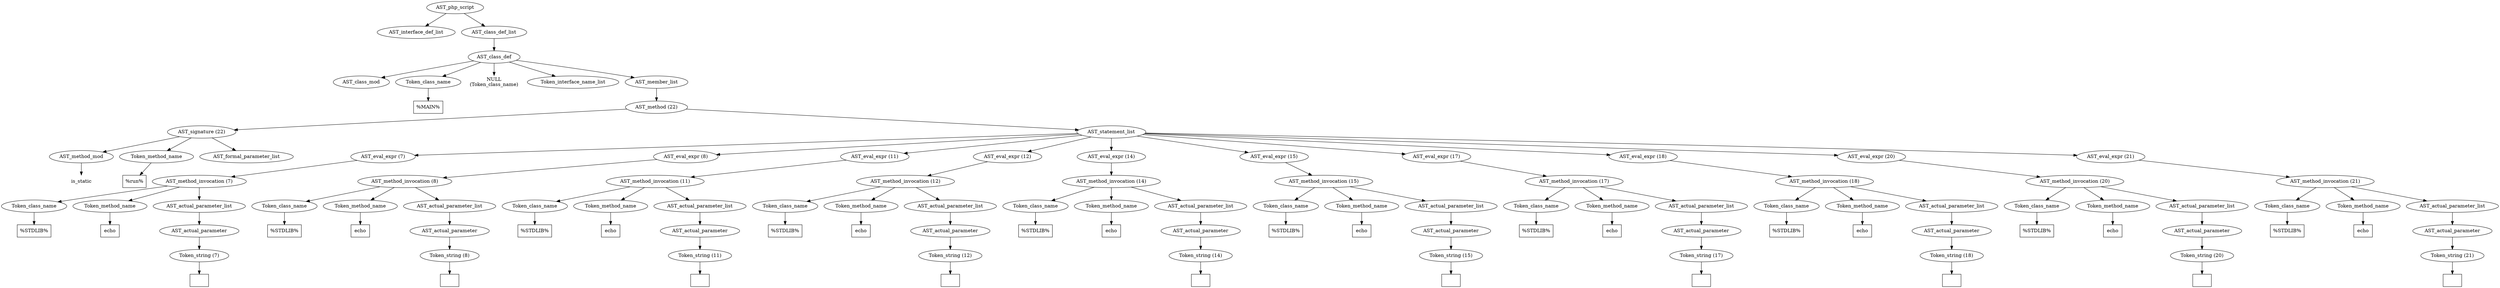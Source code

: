 /*
 * AST in dot format generated by phc -- the PHP compiler
 */

digraph AST {
node_0 [label="AST_php_script"];
node_1 [label="AST_interface_def_list"];
node_2 [label="AST_class_def_list"];
node_3 [label="AST_class_def"];
node_4 [label="AST_class_mod"];
node_5 [label="Token_class_name"];
node_6 [label="%MAIN%", shape=box]
node_5 -> node_6;
node_7 [label="NULL\n(Token_class_name)", shape=plaintext]
node_8 [label="Token_interface_name_list"];
node_9 [label="AST_member_list"];
node_10 [label="AST_method (22)"];
node_11 [label="AST_signature (22)"];
node_12 [label="AST_method_mod"];
node_13 [label="is_static", shape=plaintext]
node_12 -> node_13;
node_14 [label="Token_method_name"];
node_15 [label="%run%", shape=box]
node_14 -> node_15;
node_16 [label="AST_formal_parameter_list"];
node_11 -> node_16;
node_11 -> node_14;
node_11 -> node_12;
node_17 [label="AST_statement_list"];
node_18 [label="AST_eval_expr (7)"];
node_19 [label="AST_method_invocation (7)"];
node_20 [label="Token_class_name"];
node_21 [label="%STDLIB%", shape=box]
node_20 -> node_21;
node_22 [label="Token_method_name"];
node_23 [label="echo", shape=box]
node_22 -> node_23;
node_24 [label="AST_actual_parameter_list"];
node_25 [label="AST_actual_parameter"];
node_26 [label="Token_string (7)"];
node_27 [label="", shape=box]
node_26 -> node_27;
node_25 -> node_26;
node_24 -> node_25;
node_19 -> node_24;
node_19 -> node_22;
node_19 -> node_20;
node_18 -> node_19;
node_28 [label="AST_eval_expr (8)"];
node_29 [label="AST_method_invocation (8)"];
node_30 [label="Token_class_name"];
node_31 [label="%STDLIB%", shape=box]
node_30 -> node_31;
node_32 [label="Token_method_name"];
node_33 [label="echo", shape=box]
node_32 -> node_33;
node_34 [label="AST_actual_parameter_list"];
node_35 [label="AST_actual_parameter"];
node_36 [label="Token_string (8)"];
node_37 [label="", shape=box]
node_36 -> node_37;
node_35 -> node_36;
node_34 -> node_35;
node_29 -> node_34;
node_29 -> node_32;
node_29 -> node_30;
node_28 -> node_29;
node_38 [label="AST_eval_expr (11)"];
node_39 [label="AST_method_invocation (11)"];
node_40 [label="Token_class_name"];
node_41 [label="%STDLIB%", shape=box]
node_40 -> node_41;
node_42 [label="Token_method_name"];
node_43 [label="echo", shape=box]
node_42 -> node_43;
node_44 [label="AST_actual_parameter_list"];
node_45 [label="AST_actual_parameter"];
node_46 [label="Token_string (11)"];
node_47 [label=" ", shape=box]
node_46 -> node_47;
node_45 -> node_46;
node_44 -> node_45;
node_39 -> node_44;
node_39 -> node_42;
node_39 -> node_40;
node_38 -> node_39;
node_48 [label="AST_eval_expr (12)"];
node_49 [label="AST_method_invocation (12)"];
node_50 [label="Token_class_name"];
node_51 [label="%STDLIB%", shape=box]
node_50 -> node_51;
node_52 [label="Token_method_name"];
node_53 [label="echo", shape=box]
node_52 -> node_53;
node_54 [label="AST_actual_parameter_list"];
node_55 [label="AST_actual_parameter"];
node_56 [label="Token_string (12)"];
node_57 [label=" ", shape=box]
node_56 -> node_57;
node_55 -> node_56;
node_54 -> node_55;
node_49 -> node_54;
node_49 -> node_52;
node_49 -> node_50;
node_48 -> node_49;
node_58 [label="AST_eval_expr (14)"];
node_59 [label="AST_method_invocation (14)"];
node_60 [label="Token_class_name"];
node_61 [label="%STDLIB%", shape=box]
node_60 -> node_61;
node_62 [label="Token_method_name"];
node_63 [label="echo", shape=box]
node_62 -> node_63;
node_64 [label="AST_actual_parameter_list"];
node_65 [label="AST_actual_parameter"];
node_66 [label="Token_string (14)"];
node_67 [label=" ", shape=box]
node_66 -> node_67;
node_65 -> node_66;
node_64 -> node_65;
node_59 -> node_64;
node_59 -> node_62;
node_59 -> node_60;
node_58 -> node_59;
node_68 [label="AST_eval_expr (15)"];
node_69 [label="AST_method_invocation (15)"];
node_70 [label="Token_class_name"];
node_71 [label="%STDLIB%", shape=box]
node_70 -> node_71;
node_72 [label="Token_method_name"];
node_73 [label="echo", shape=box]
node_72 -> node_73;
node_74 [label="AST_actual_parameter_list"];
node_75 [label="AST_actual_parameter"];
node_76 [label="Token_string (15)"];
node_77 [label=" ", shape=box]
node_76 -> node_77;
node_75 -> node_76;
node_74 -> node_75;
node_69 -> node_74;
node_69 -> node_72;
node_69 -> node_70;
node_68 -> node_69;
node_78 [label="AST_eval_expr (17)"];
node_79 [label="AST_method_invocation (17)"];
node_80 [label="Token_class_name"];
node_81 [label="%STDLIB%", shape=box]
node_80 -> node_81;
node_82 [label="Token_method_name"];
node_83 [label="echo", shape=box]
node_82 -> node_83;
node_84 [label="AST_actual_parameter_list"];
node_85 [label="AST_actual_parameter"];
node_86 [label="Token_string (17)"];
node_87 [label=" ", shape=box]
node_86 -> node_87;
node_85 -> node_86;
node_84 -> node_85;
node_79 -> node_84;
node_79 -> node_82;
node_79 -> node_80;
node_78 -> node_79;
node_88 [label="AST_eval_expr (18)"];
node_89 [label="AST_method_invocation (18)"];
node_90 [label="Token_class_name"];
node_91 [label="%STDLIB%", shape=box]
node_90 -> node_91;
node_92 [label="Token_method_name"];
node_93 [label="echo", shape=box]
node_92 -> node_93;
node_94 [label="AST_actual_parameter_list"];
node_95 [label="AST_actual_parameter"];
node_96 [label="Token_string (18)"];
node_97 [label=" ", shape=box]
node_96 -> node_97;
node_95 -> node_96;
node_94 -> node_95;
node_89 -> node_94;
node_89 -> node_92;
node_89 -> node_90;
node_88 -> node_89;
node_98 [label="AST_eval_expr (20)"];
node_99 [label="AST_method_invocation (20)"];
node_100 [label="Token_class_name"];
node_101 [label="%STDLIB%", shape=box]
node_100 -> node_101;
node_102 [label="Token_method_name"];
node_103 [label="echo", shape=box]
node_102 -> node_103;
node_104 [label="AST_actual_parameter_list"];
node_105 [label="AST_actual_parameter"];
node_106 [label="Token_string (20)"];
node_107 [label=" ", shape=box]
node_106 -> node_107;
node_105 -> node_106;
node_104 -> node_105;
node_99 -> node_104;
node_99 -> node_102;
node_99 -> node_100;
node_98 -> node_99;
node_108 [label="AST_eval_expr (21)"];
node_109 [label="AST_method_invocation (21)"];
node_110 [label="Token_class_name"];
node_111 [label="%STDLIB%", shape=box]
node_110 -> node_111;
node_112 [label="Token_method_name"];
node_113 [label="echo", shape=box]
node_112 -> node_113;
node_114 [label="AST_actual_parameter_list"];
node_115 [label="AST_actual_parameter"];
node_116 [label="Token_string (21)"];
node_117 [label=" ", shape=box]
node_116 -> node_117;
node_115 -> node_116;
node_114 -> node_115;
node_109 -> node_114;
node_109 -> node_112;
node_109 -> node_110;
node_108 -> node_109;
node_17 -> node_108;
node_17 -> node_98;
node_17 -> node_88;
node_17 -> node_78;
node_17 -> node_68;
node_17 -> node_58;
node_17 -> node_48;
node_17 -> node_38;
node_17 -> node_28;
node_17 -> node_18;
node_10 -> node_17;
node_10 -> node_11;
node_9 -> node_10;
node_3 -> node_9;
node_3 -> node_8;
node_3 -> node_7;
node_3 -> node_5;
node_3 -> node_4;
node_2 -> node_3;
node_0 -> node_2;
node_0 -> node_1;
}
